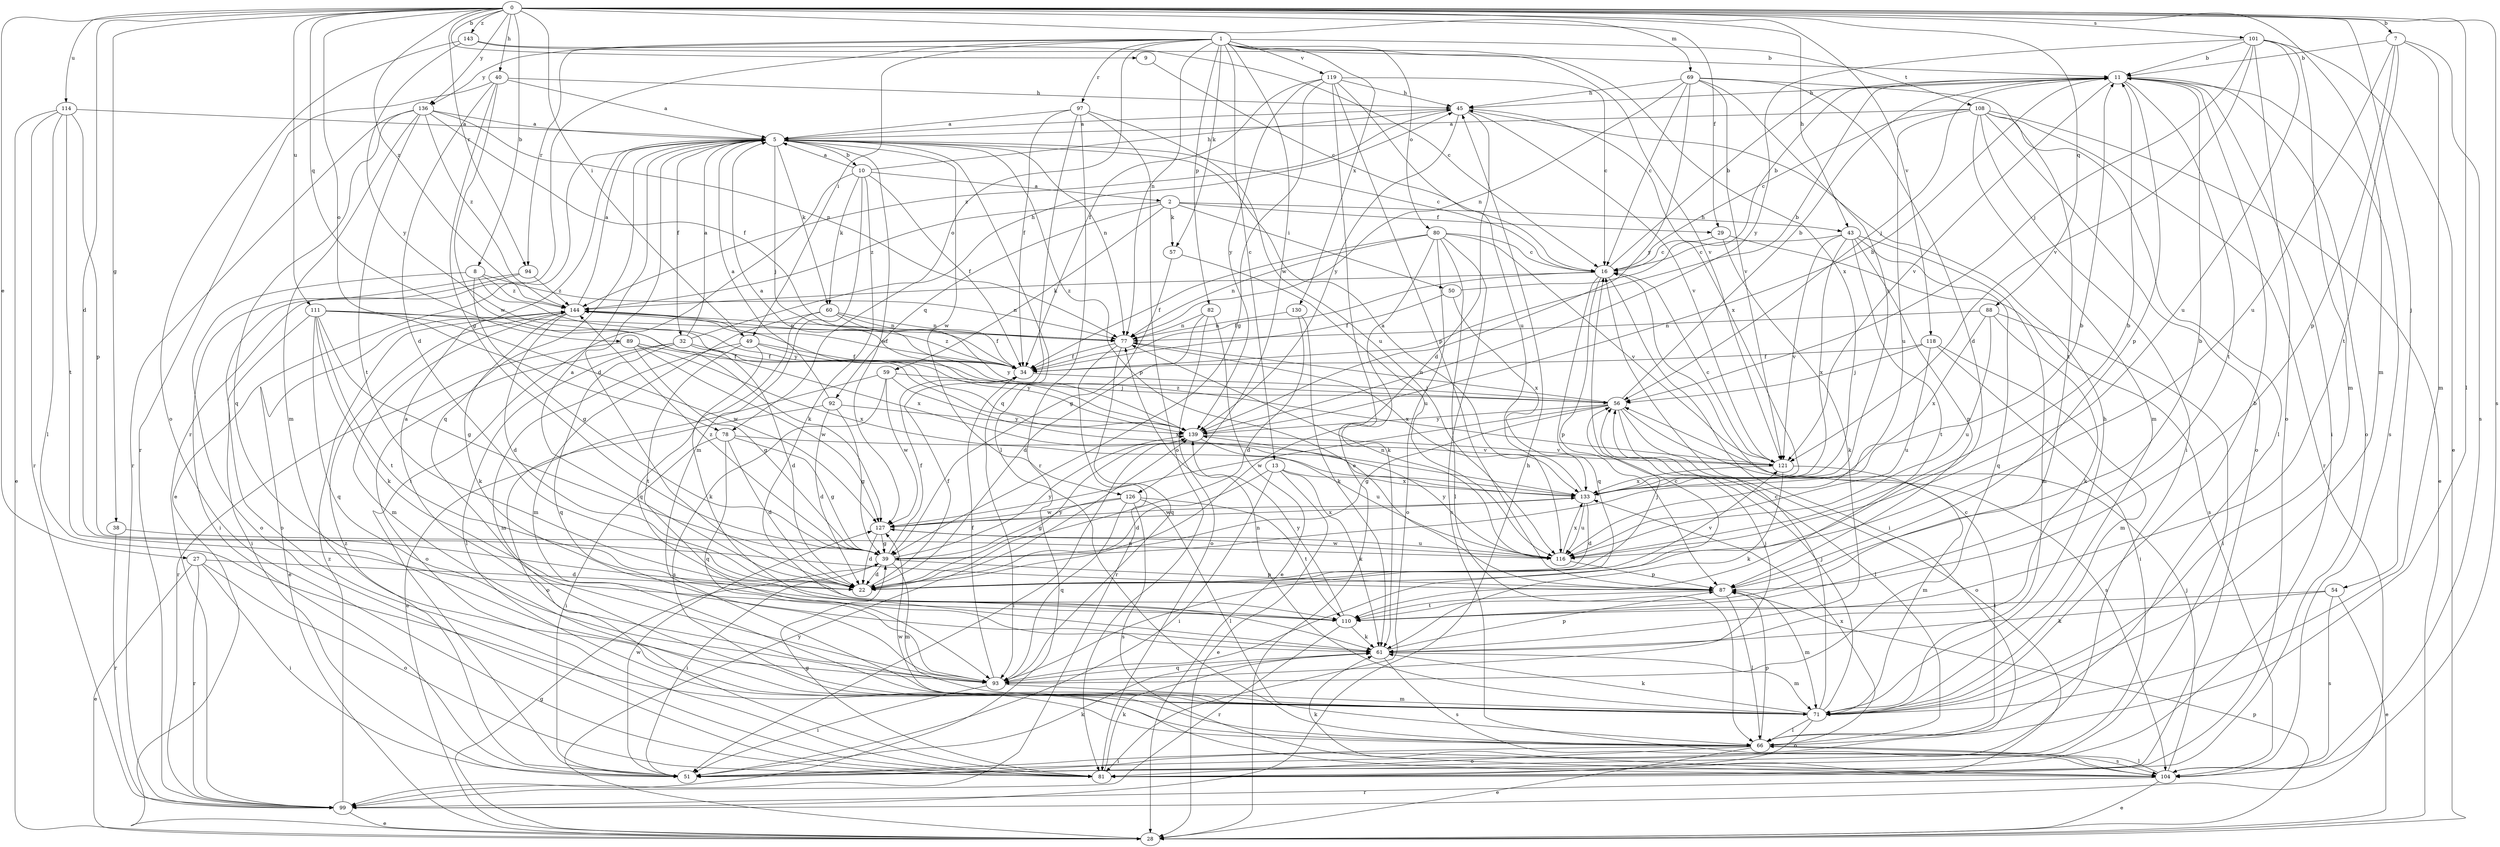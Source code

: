 strict digraph  {
0;
1;
2;
5;
7;
8;
9;
10;
11;
13;
16;
22;
27;
28;
29;
32;
34;
38;
39;
40;
43;
45;
49;
50;
51;
54;
56;
57;
59;
60;
61;
66;
69;
71;
77;
78;
80;
81;
82;
87;
88;
89;
92;
93;
94;
97;
99;
101;
104;
108;
110;
111;
114;
116;
118;
119;
121;
126;
127;
130;
133;
136;
139;
143;
144;
0 -> 7  [label=b];
0 -> 8  [label=b];
0 -> 9  [label=b];
0 -> 22  [label=d];
0 -> 27  [label=e];
0 -> 29  [label=f];
0 -> 38  [label=g];
0 -> 40  [label=h];
0 -> 43  [label=h];
0 -> 49  [label=i];
0 -> 54  [label=j];
0 -> 66  [label=l];
0 -> 69  [label=m];
0 -> 71  [label=m];
0 -> 78  [label=o];
0 -> 88  [label=q];
0 -> 89  [label=q];
0 -> 94  [label=r];
0 -> 101  [label=s];
0 -> 104  [label=s];
0 -> 111  [label=u];
0 -> 114  [label=u];
0 -> 118  [label=v];
0 -> 136  [label=y];
0 -> 143  [label=z];
0 -> 144  [label=z];
1 -> 13  [label=c];
1 -> 49  [label=i];
1 -> 57  [label=k];
1 -> 77  [label=n];
1 -> 78  [label=o];
1 -> 80  [label=o];
1 -> 82  [label=p];
1 -> 94  [label=r];
1 -> 97  [label=r];
1 -> 99  [label=r];
1 -> 108  [label=t];
1 -> 119  [label=v];
1 -> 121  [label=v];
1 -> 126  [label=w];
1 -> 130  [label=x];
1 -> 133  [label=x];
1 -> 136  [label=y];
2 -> 29  [label=f];
2 -> 43  [label=h];
2 -> 50  [label=i];
2 -> 57  [label=k];
2 -> 59  [label=k];
2 -> 92  [label=q];
2 -> 144  [label=z];
5 -> 10  [label=b];
5 -> 16  [label=c];
5 -> 22  [label=d];
5 -> 28  [label=e];
5 -> 32  [label=f];
5 -> 56  [label=j];
5 -> 60  [label=k];
5 -> 66  [label=l];
5 -> 77  [label=n];
5 -> 87  [label=p];
5 -> 93  [label=q];
5 -> 126  [label=w];
5 -> 127  [label=w];
7 -> 11  [label=b];
7 -> 71  [label=m];
7 -> 87  [label=p];
7 -> 104  [label=s];
7 -> 110  [label=t];
7 -> 116  [label=u];
8 -> 39  [label=g];
8 -> 77  [label=n];
8 -> 81  [label=o];
8 -> 139  [label=y];
8 -> 144  [label=z];
9 -> 16  [label=c];
10 -> 2  [label=a];
10 -> 5  [label=a];
10 -> 34  [label=f];
10 -> 45  [label=h];
10 -> 51  [label=i];
10 -> 60  [label=k];
10 -> 61  [label=k];
10 -> 71  [label=m];
11 -> 45  [label=h];
11 -> 51  [label=i];
11 -> 56  [label=j];
11 -> 81  [label=o];
11 -> 87  [label=p];
11 -> 104  [label=s];
11 -> 110  [label=t];
11 -> 121  [label=v];
13 -> 22  [label=d];
13 -> 28  [label=e];
13 -> 51  [label=i];
13 -> 61  [label=k];
13 -> 133  [label=x];
16 -> 11  [label=b];
16 -> 34  [label=f];
16 -> 51  [label=i];
16 -> 87  [label=p];
16 -> 93  [label=q];
16 -> 144  [label=z];
22 -> 5  [label=a];
22 -> 34  [label=f];
22 -> 56  [label=j];
22 -> 121  [label=v];
22 -> 139  [label=y];
27 -> 22  [label=d];
27 -> 28  [label=e];
27 -> 51  [label=i];
27 -> 81  [label=o];
27 -> 99  [label=r];
28 -> 39  [label=g];
28 -> 87  [label=p];
28 -> 139  [label=y];
29 -> 16  [label=c];
29 -> 61  [label=k];
29 -> 104  [label=s];
32 -> 5  [label=a];
32 -> 22  [label=d];
32 -> 34  [label=f];
32 -> 45  [label=h];
32 -> 66  [label=l];
32 -> 81  [label=o];
32 -> 93  [label=q];
34 -> 11  [label=b];
34 -> 56  [label=j];
34 -> 144  [label=z];
38 -> 99  [label=r];
38 -> 116  [label=u];
39 -> 11  [label=b];
39 -> 22  [label=d];
39 -> 34  [label=f];
39 -> 51  [label=i];
39 -> 71  [label=m];
39 -> 87  [label=p];
39 -> 139  [label=y];
39 -> 144  [label=z];
40 -> 5  [label=a];
40 -> 22  [label=d];
40 -> 39  [label=g];
40 -> 45  [label=h];
40 -> 99  [label=r];
40 -> 127  [label=w];
43 -> 16  [label=c];
43 -> 71  [label=m];
43 -> 87  [label=p];
43 -> 93  [label=q];
43 -> 110  [label=t];
43 -> 121  [label=v];
43 -> 133  [label=x];
45 -> 5  [label=a];
45 -> 22  [label=d];
45 -> 121  [label=v];
45 -> 133  [label=x];
45 -> 139  [label=y];
45 -> 144  [label=z];
49 -> 34  [label=f];
49 -> 61  [label=k];
49 -> 71  [label=m];
49 -> 110  [label=t];
49 -> 139  [label=y];
50 -> 11  [label=b];
50 -> 34  [label=f];
50 -> 133  [label=x];
51 -> 61  [label=k];
51 -> 127  [label=w];
51 -> 144  [label=z];
54 -> 28  [label=e];
54 -> 61  [label=k];
54 -> 104  [label=s];
54 -> 110  [label=t];
56 -> 11  [label=b];
56 -> 39  [label=g];
56 -> 66  [label=l];
56 -> 77  [label=n];
56 -> 81  [label=o];
56 -> 104  [label=s];
56 -> 127  [label=w];
56 -> 139  [label=y];
57 -> 39  [label=g];
57 -> 116  [label=u];
59 -> 28  [label=e];
59 -> 56  [label=j];
59 -> 104  [label=s];
59 -> 127  [label=w];
59 -> 133  [label=x];
60 -> 34  [label=f];
60 -> 71  [label=m];
60 -> 77  [label=n];
60 -> 93  [label=q];
60 -> 139  [label=y];
61 -> 71  [label=m];
61 -> 87  [label=p];
61 -> 93  [label=q];
61 -> 104  [label=s];
66 -> 16  [label=c];
66 -> 28  [label=e];
66 -> 51  [label=i];
66 -> 81  [label=o];
66 -> 87  [label=p];
66 -> 104  [label=s];
66 -> 127  [label=w];
66 -> 133  [label=x];
69 -> 16  [label=c];
69 -> 22  [label=d];
69 -> 45  [label=h];
69 -> 77  [label=n];
69 -> 110  [label=t];
69 -> 121  [label=v];
69 -> 133  [label=x];
69 -> 139  [label=y];
71 -> 11  [label=b];
71 -> 16  [label=c];
71 -> 45  [label=h];
71 -> 56  [label=j];
71 -> 61  [label=k];
71 -> 66  [label=l];
71 -> 77  [label=n];
71 -> 81  [label=o];
77 -> 34  [label=f];
77 -> 93  [label=q];
77 -> 99  [label=r];
77 -> 133  [label=x];
78 -> 22  [label=d];
78 -> 39  [label=g];
78 -> 51  [label=i];
78 -> 93  [label=q];
78 -> 121  [label=v];
80 -> 16  [label=c];
80 -> 34  [label=f];
80 -> 61  [label=k];
80 -> 66  [label=l];
80 -> 77  [label=n];
80 -> 81  [label=o];
80 -> 104  [label=s];
80 -> 121  [label=v];
81 -> 39  [label=g];
81 -> 61  [label=k];
82 -> 22  [label=d];
82 -> 28  [label=e];
82 -> 77  [label=n];
82 -> 81  [label=o];
87 -> 11  [label=b];
87 -> 66  [label=l];
87 -> 71  [label=m];
87 -> 110  [label=t];
88 -> 51  [label=i];
88 -> 61  [label=k];
88 -> 77  [label=n];
88 -> 116  [label=u];
88 -> 133  [label=x];
89 -> 34  [label=f];
89 -> 39  [label=g];
89 -> 99  [label=r];
89 -> 127  [label=w];
89 -> 133  [label=x];
92 -> 5  [label=a];
92 -> 22  [label=d];
92 -> 39  [label=g];
92 -> 81  [label=o];
92 -> 139  [label=y];
93 -> 5  [label=a];
93 -> 16  [label=c];
93 -> 34  [label=f];
93 -> 51  [label=i];
93 -> 56  [label=j];
93 -> 71  [label=m];
94 -> 51  [label=i];
94 -> 81  [label=o];
94 -> 144  [label=z];
97 -> 5  [label=a];
97 -> 34  [label=f];
97 -> 81  [label=o];
97 -> 93  [label=q];
97 -> 99  [label=r];
97 -> 116  [label=u];
99 -> 28  [label=e];
99 -> 45  [label=h];
99 -> 144  [label=z];
101 -> 11  [label=b];
101 -> 28  [label=e];
101 -> 56  [label=j];
101 -> 71  [label=m];
101 -> 81  [label=o];
101 -> 116  [label=u];
101 -> 121  [label=v];
101 -> 139  [label=y];
104 -> 28  [label=e];
104 -> 56  [label=j];
104 -> 61  [label=k];
104 -> 66  [label=l];
104 -> 99  [label=r];
108 -> 5  [label=a];
108 -> 16  [label=c];
108 -> 28  [label=e];
108 -> 51  [label=i];
108 -> 66  [label=l];
108 -> 71  [label=m];
108 -> 81  [label=o];
108 -> 99  [label=r];
108 -> 116  [label=u];
110 -> 61  [label=k];
110 -> 99  [label=r];
110 -> 139  [label=y];
111 -> 39  [label=g];
111 -> 51  [label=i];
111 -> 61  [label=k];
111 -> 77  [label=n];
111 -> 93  [label=q];
111 -> 110  [label=t];
111 -> 127  [label=w];
111 -> 133  [label=x];
114 -> 5  [label=a];
114 -> 28  [label=e];
114 -> 66  [label=l];
114 -> 87  [label=p];
114 -> 99  [label=r];
114 -> 110  [label=t];
116 -> 11  [label=b];
116 -> 77  [label=n];
116 -> 87  [label=p];
116 -> 127  [label=w];
116 -> 133  [label=x];
116 -> 139  [label=y];
118 -> 34  [label=f];
118 -> 51  [label=i];
118 -> 56  [label=j];
118 -> 71  [label=m];
118 -> 116  [label=u];
119 -> 16  [label=c];
119 -> 28  [label=e];
119 -> 34  [label=f];
119 -> 39  [label=g];
119 -> 45  [label=h];
119 -> 87  [label=p];
119 -> 116  [label=u];
119 -> 139  [label=y];
121 -> 16  [label=c];
121 -> 61  [label=k];
121 -> 71  [label=m];
121 -> 133  [label=x];
121 -> 144  [label=z];
126 -> 39  [label=g];
126 -> 66  [label=l];
126 -> 93  [label=q];
126 -> 104  [label=s];
126 -> 110  [label=t];
126 -> 127  [label=w];
127 -> 22  [label=d];
127 -> 39  [label=g];
127 -> 116  [label=u];
127 -> 133  [label=x];
130 -> 22  [label=d];
130 -> 61  [label=k];
130 -> 77  [label=n];
133 -> 5  [label=a];
133 -> 22  [label=d];
133 -> 116  [label=u];
133 -> 127  [label=w];
136 -> 5  [label=a];
136 -> 34  [label=f];
136 -> 71  [label=m];
136 -> 77  [label=n];
136 -> 93  [label=q];
136 -> 99  [label=r];
136 -> 110  [label=t];
136 -> 144  [label=z];
139 -> 5  [label=a];
139 -> 11  [label=b];
139 -> 51  [label=i];
139 -> 116  [label=u];
139 -> 121  [label=v];
143 -> 11  [label=b];
143 -> 16  [label=c];
143 -> 81  [label=o];
143 -> 139  [label=y];
144 -> 5  [label=a];
144 -> 22  [label=d];
144 -> 28  [label=e];
144 -> 34  [label=f];
144 -> 61  [label=k];
144 -> 71  [label=m];
144 -> 77  [label=n];
}
